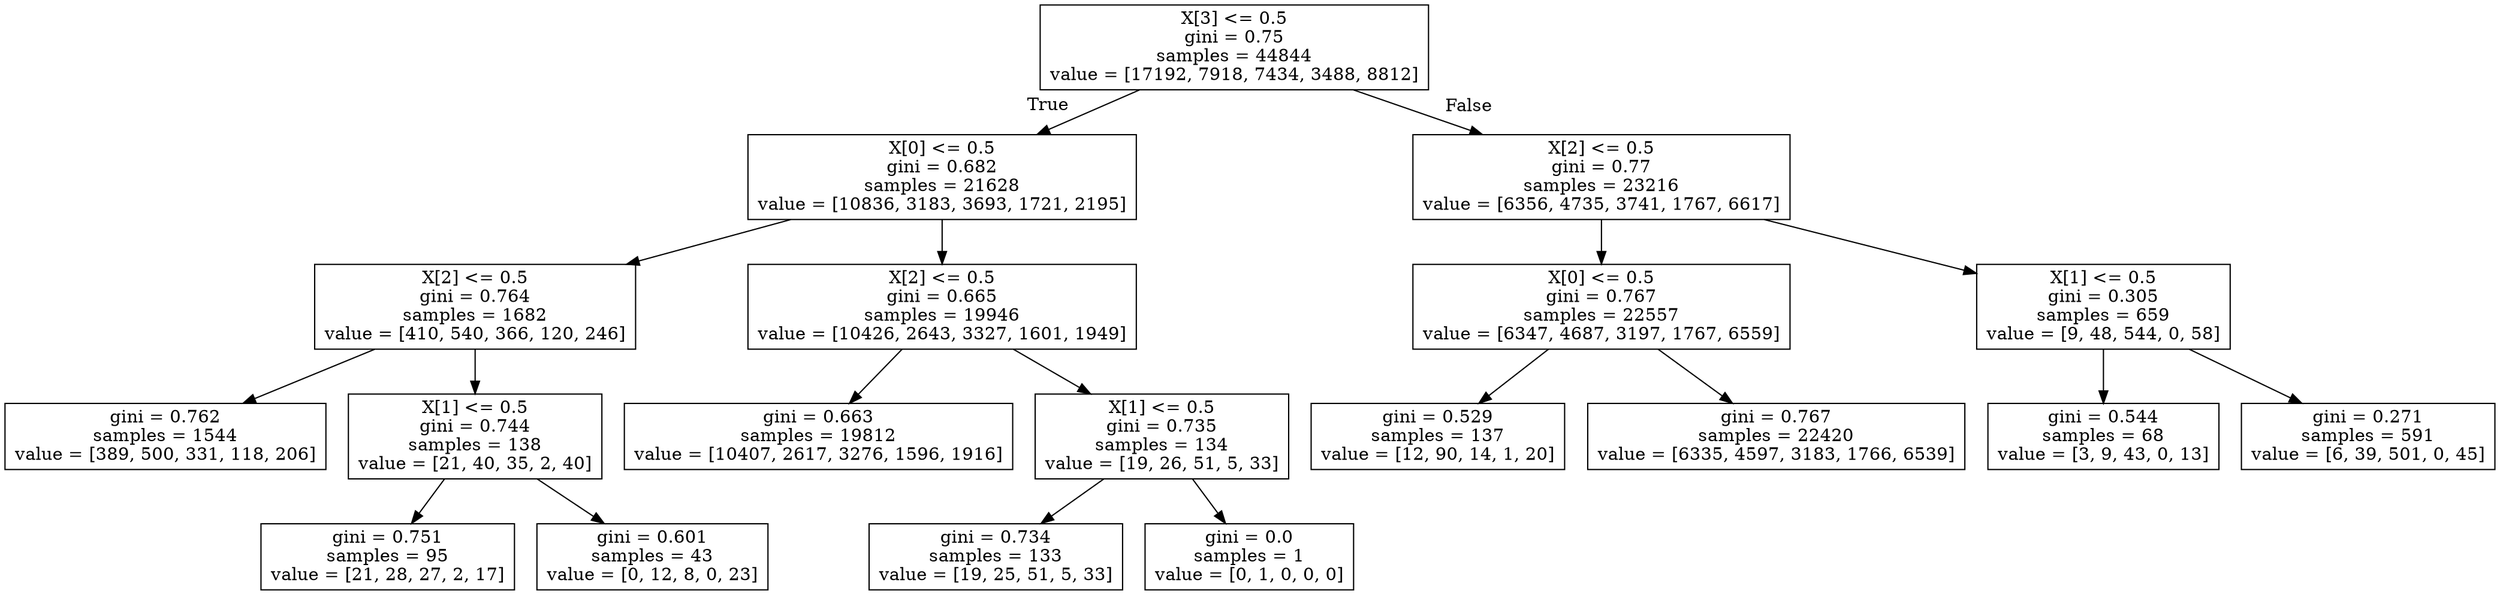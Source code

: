 digraph Tree {
node [shape=box] ;
0 [label="X[3] <= 0.5\ngini = 0.75\nsamples = 44844\nvalue = [17192, 7918, 7434, 3488, 8812]"] ;
1 [label="X[0] <= 0.5\ngini = 0.682\nsamples = 21628\nvalue = [10836, 3183, 3693, 1721, 2195]"] ;
0 -> 1 [labeldistance=2.5, labelangle=45, headlabel="True"] ;
2 [label="X[2] <= 0.5\ngini = 0.764\nsamples = 1682\nvalue = [410, 540, 366, 120, 246]"] ;
1 -> 2 ;
3 [label="gini = 0.762\nsamples = 1544\nvalue = [389, 500, 331, 118, 206]"] ;
2 -> 3 ;
4 [label="X[1] <= 0.5\ngini = 0.744\nsamples = 138\nvalue = [21, 40, 35, 2, 40]"] ;
2 -> 4 ;
5 [label="gini = 0.751\nsamples = 95\nvalue = [21, 28, 27, 2, 17]"] ;
4 -> 5 ;
6 [label="gini = 0.601\nsamples = 43\nvalue = [0, 12, 8, 0, 23]"] ;
4 -> 6 ;
7 [label="X[2] <= 0.5\ngini = 0.665\nsamples = 19946\nvalue = [10426, 2643, 3327, 1601, 1949]"] ;
1 -> 7 ;
8 [label="gini = 0.663\nsamples = 19812\nvalue = [10407, 2617, 3276, 1596, 1916]"] ;
7 -> 8 ;
9 [label="X[1] <= 0.5\ngini = 0.735\nsamples = 134\nvalue = [19, 26, 51, 5, 33]"] ;
7 -> 9 ;
10 [label="gini = 0.734\nsamples = 133\nvalue = [19, 25, 51, 5, 33]"] ;
9 -> 10 ;
11 [label="gini = 0.0\nsamples = 1\nvalue = [0, 1, 0, 0, 0]"] ;
9 -> 11 ;
12 [label="X[2] <= 0.5\ngini = 0.77\nsamples = 23216\nvalue = [6356, 4735, 3741, 1767, 6617]"] ;
0 -> 12 [labeldistance=2.5, labelangle=-45, headlabel="False"] ;
13 [label="X[0] <= 0.5\ngini = 0.767\nsamples = 22557\nvalue = [6347, 4687, 3197, 1767, 6559]"] ;
12 -> 13 ;
14 [label="gini = 0.529\nsamples = 137\nvalue = [12, 90, 14, 1, 20]"] ;
13 -> 14 ;
15 [label="gini = 0.767\nsamples = 22420\nvalue = [6335, 4597, 3183, 1766, 6539]"] ;
13 -> 15 ;
16 [label="X[1] <= 0.5\ngini = 0.305\nsamples = 659\nvalue = [9, 48, 544, 0, 58]"] ;
12 -> 16 ;
17 [label="gini = 0.544\nsamples = 68\nvalue = [3, 9, 43, 0, 13]"] ;
16 -> 17 ;
18 [label="gini = 0.271\nsamples = 591\nvalue = [6, 39, 501, 0, 45]"] ;
16 -> 18 ;
}